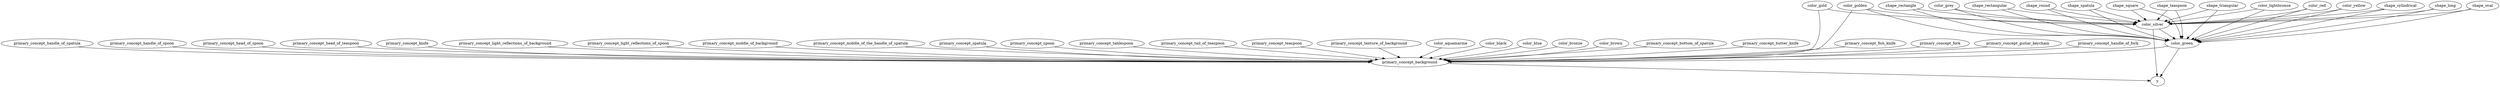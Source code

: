 strict digraph  {
primary_concept_background;
y;
color_green;
color_silver;
primary_concept_bottom_of_spatula;
primary_concept_butter_knife;
primary_concept_fish_knife;
primary_concept_fork;
primary_concept_guitar_keychain;
primary_concept_handle_of_fork;
primary_concept_handle_of_spatula;
primary_concept_handle_of_spoon;
primary_concept_head_of_spoon;
primary_concept_head_of_teaspoon;
primary_concept_knife;
primary_concept_light_reflections_of_background;
primary_concept_light_reflections_of_spoon;
primary_concept_middle_of_background;
primary_concept_middle_of_the_handle_of_spatula;
primary_concept_spatula;
primary_concept_spoon;
primary_concept_tablespoon;
primary_concept_tail_of_teaspoon;
primary_concept_teaspoon;
primary_concept_texture_of_background;
color_aquamarine;
color_black;
color_blue;
color_bronze;
color_brown;
color_gold;
color_golden;
color_grey;
color_lightbronze;
color_red;
color_yellow;
shape_cylindrical;
shape_long;
shape_oval;
shape_rectangle;
shape_rectangular;
shape_round;
shape_spatula;
shape_square;
shape_teaspoon;
shape_triangular;
primary_concept_background -> y;
color_green -> y;
color_green -> primary_concept_background;
color_silver -> y;
color_silver -> color_green;
primary_concept_bottom_of_spatula -> primary_concept_background;
primary_concept_butter_knife -> primary_concept_background;
primary_concept_fish_knife -> primary_concept_background;
primary_concept_fork -> primary_concept_background;
primary_concept_guitar_keychain -> primary_concept_background;
primary_concept_handle_of_fork -> primary_concept_background;
primary_concept_handle_of_spatula -> primary_concept_background;
primary_concept_handle_of_spoon -> primary_concept_background;
primary_concept_head_of_spoon -> primary_concept_background;
primary_concept_head_of_teaspoon -> primary_concept_background;
primary_concept_knife -> primary_concept_background;
primary_concept_light_reflections_of_background -> primary_concept_background;
primary_concept_light_reflections_of_spoon -> primary_concept_background;
primary_concept_middle_of_background -> primary_concept_background;
primary_concept_middle_of_the_handle_of_spatula -> primary_concept_background;
primary_concept_spatula -> primary_concept_background;
primary_concept_spoon -> primary_concept_background;
primary_concept_tablespoon -> primary_concept_background;
primary_concept_tail_of_teaspoon -> primary_concept_background;
primary_concept_teaspoon -> primary_concept_background;
primary_concept_texture_of_background -> primary_concept_background;
color_aquamarine -> primary_concept_background;
color_black -> primary_concept_background;
color_blue -> primary_concept_background;
color_bronze -> primary_concept_background;
color_brown -> primary_concept_background;
color_gold -> primary_concept_background;
color_gold -> color_silver;
color_golden -> primary_concept_background;
color_golden -> color_green;
color_golden -> color_silver;
color_grey -> color_green;
color_grey -> color_silver;
color_lightbronze -> color_green;
color_lightbronze -> color_silver;
color_red -> color_green;
color_red -> color_silver;
color_yellow -> color_green;
color_yellow -> color_silver;
shape_cylindrical -> color_green;
shape_cylindrical -> color_silver;
shape_long -> color_green;
shape_long -> color_silver;
shape_oval -> color_green;
shape_oval -> color_silver;
shape_rectangle -> color_green;
shape_rectangle -> color_silver;
shape_rectangular -> color_green;
shape_rectangular -> color_silver;
shape_round -> color_green;
shape_round -> color_silver;
shape_spatula -> color_green;
shape_spatula -> color_silver;
shape_square -> color_green;
shape_square -> color_silver;
shape_teaspoon -> color_green;
shape_teaspoon -> color_silver;
shape_triangular -> color_green;
shape_triangular -> color_silver;
}
